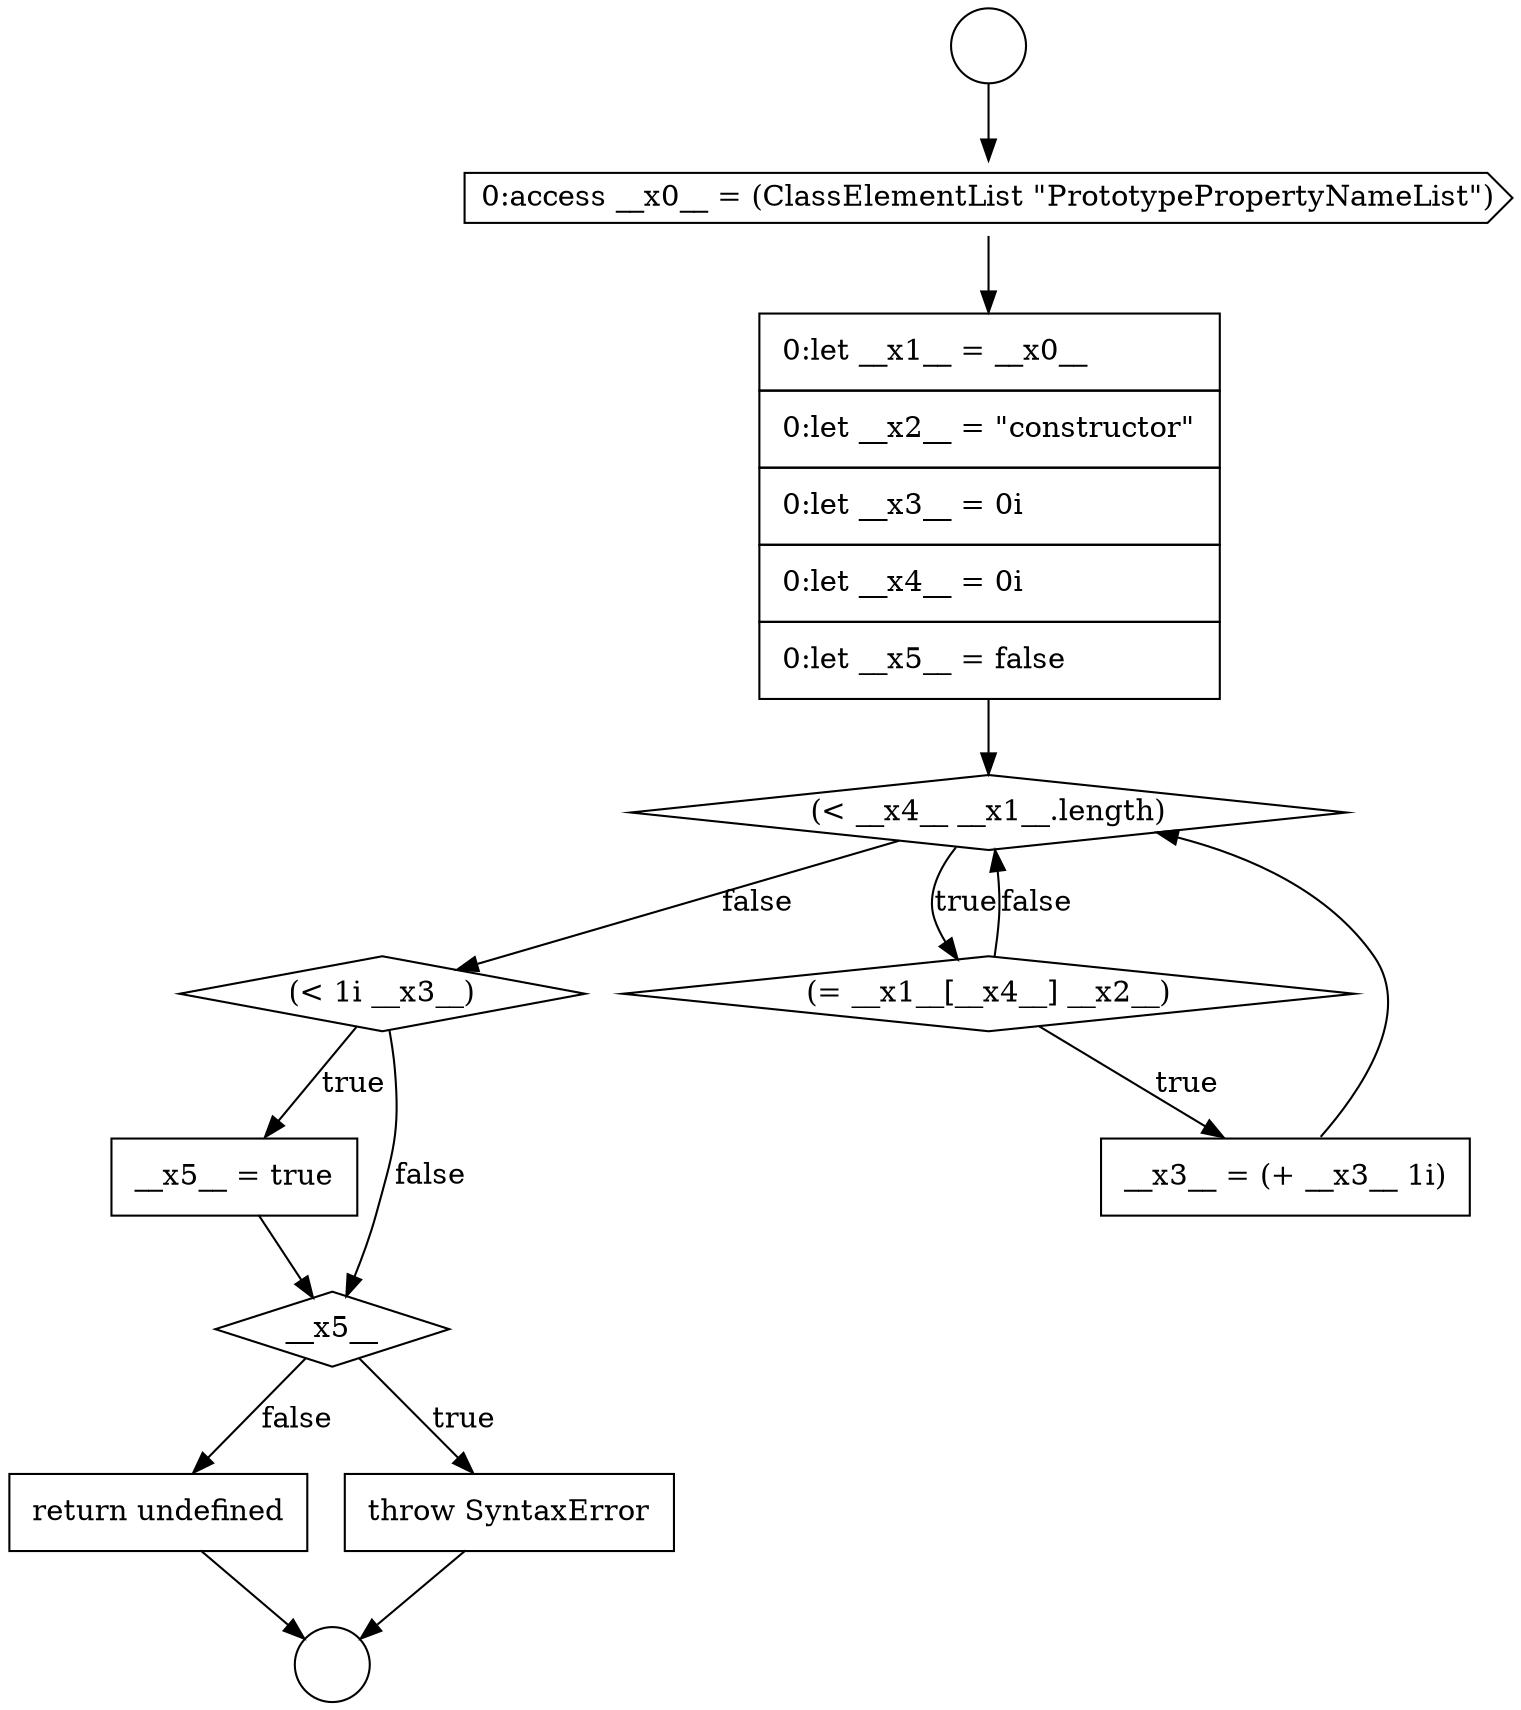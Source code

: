 digraph {
  node17094 [shape=diamond, label=<<font color="black">__x5__</font>> color="black" fillcolor="white" style=filled]
  node17085 [shape=circle label=" " color="black" fillcolor="white" style=filled]
  node17090 [shape=diamond, label=<<font color="black">(= __x1__[__x4__] __x2__)</font>> color="black" fillcolor="white" style=filled]
  node17093 [shape=none, margin=0, label=<<font color="black">
    <table border="0" cellborder="1" cellspacing="0" cellpadding="10">
      <tr><td align="left">__x5__ = true</td></tr>
    </table>
  </font>> color="black" fillcolor="white" style=filled]
  node17086 [shape=circle label=" " color="black" fillcolor="white" style=filled]
  node17096 [shape=none, margin=0, label=<<font color="black">
    <table border="0" cellborder="1" cellspacing="0" cellpadding="10">
      <tr><td align="left">return undefined</td></tr>
    </table>
  </font>> color="black" fillcolor="white" style=filled]
  node17087 [shape=cds, label=<<font color="black">0:access __x0__ = (ClassElementList &quot;PrototypePropertyNameList&quot;)</font>> color="black" fillcolor="white" style=filled]
  node17092 [shape=diamond, label=<<font color="black">(&lt; 1i __x3__)</font>> color="black" fillcolor="white" style=filled]
  node17089 [shape=diamond, label=<<font color="black">(&lt; __x4__ __x1__.length)</font>> color="black" fillcolor="white" style=filled]
  node17088 [shape=none, margin=0, label=<<font color="black">
    <table border="0" cellborder="1" cellspacing="0" cellpadding="10">
      <tr><td align="left">0:let __x1__ = __x0__</td></tr>
      <tr><td align="left">0:let __x2__ = &quot;constructor&quot;</td></tr>
      <tr><td align="left">0:let __x3__ = 0i</td></tr>
      <tr><td align="left">0:let __x4__ = 0i</td></tr>
      <tr><td align="left">0:let __x5__ = false</td></tr>
    </table>
  </font>> color="black" fillcolor="white" style=filled]
  node17095 [shape=none, margin=0, label=<<font color="black">
    <table border="0" cellborder="1" cellspacing="0" cellpadding="10">
      <tr><td align="left">throw SyntaxError</td></tr>
    </table>
  </font>> color="black" fillcolor="white" style=filled]
  node17091 [shape=none, margin=0, label=<<font color="black">
    <table border="0" cellborder="1" cellspacing="0" cellpadding="10">
      <tr><td align="left">__x3__ = (+ __x3__ 1i)</td></tr>
    </table>
  </font>> color="black" fillcolor="white" style=filled]
  node17085 -> node17087 [ color="black"]
  node17088 -> node17089 [ color="black"]
  node17091 -> node17089 [ color="black"]
  node17095 -> node17086 [ color="black"]
  node17092 -> node17093 [label=<<font color="black">true</font>> color="black"]
  node17092 -> node17094 [label=<<font color="black">false</font>> color="black"]
  node17089 -> node17090 [label=<<font color="black">true</font>> color="black"]
  node17089 -> node17092 [label=<<font color="black">false</font>> color="black"]
  node17093 -> node17094 [ color="black"]
  node17096 -> node17086 [ color="black"]
  node17090 -> node17091 [label=<<font color="black">true</font>> color="black"]
  node17090 -> node17089 [label=<<font color="black">false</font>> color="black"]
  node17094 -> node17095 [label=<<font color="black">true</font>> color="black"]
  node17094 -> node17096 [label=<<font color="black">false</font>> color="black"]
  node17087 -> node17088 [ color="black"]
}
